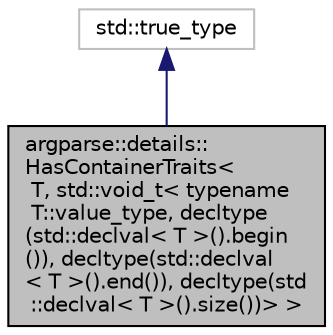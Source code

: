 digraph "argparse::details::HasContainerTraits&lt; T, std::void_t&lt; typename T::value_type, decltype(std::declval&lt; T &gt;().begin()), decltype(std::declval&lt; T &gt;().end()), decltype(std::declval&lt; T &gt;().size())&gt; &gt;"
{
 // LATEX_PDF_SIZE
  edge [fontname="Helvetica",fontsize="10",labelfontname="Helvetica",labelfontsize="10"];
  node [fontname="Helvetica",fontsize="10",shape=record];
  Node1 [label="argparse::details::\lHasContainerTraits\<\l T, std::void_t\< typename\l T::value_type, decltype\l(std::declval\< T \>().begin\l()), decltype(std::declval\l\< T \>().end()), decltype(std\l::declval\< T \>().size())\> \>",height=0.2,width=0.4,color="black", fillcolor="grey75", style="filled", fontcolor="black",tooltip=" "];
  Node2 -> Node1 [dir="back",color="midnightblue",fontsize="10",style="solid",fontname="Helvetica"];
  Node2 [label="std::true_type",height=0.2,width=0.4,color="grey75", fillcolor="white", style="filled",tooltip=" "];
}
